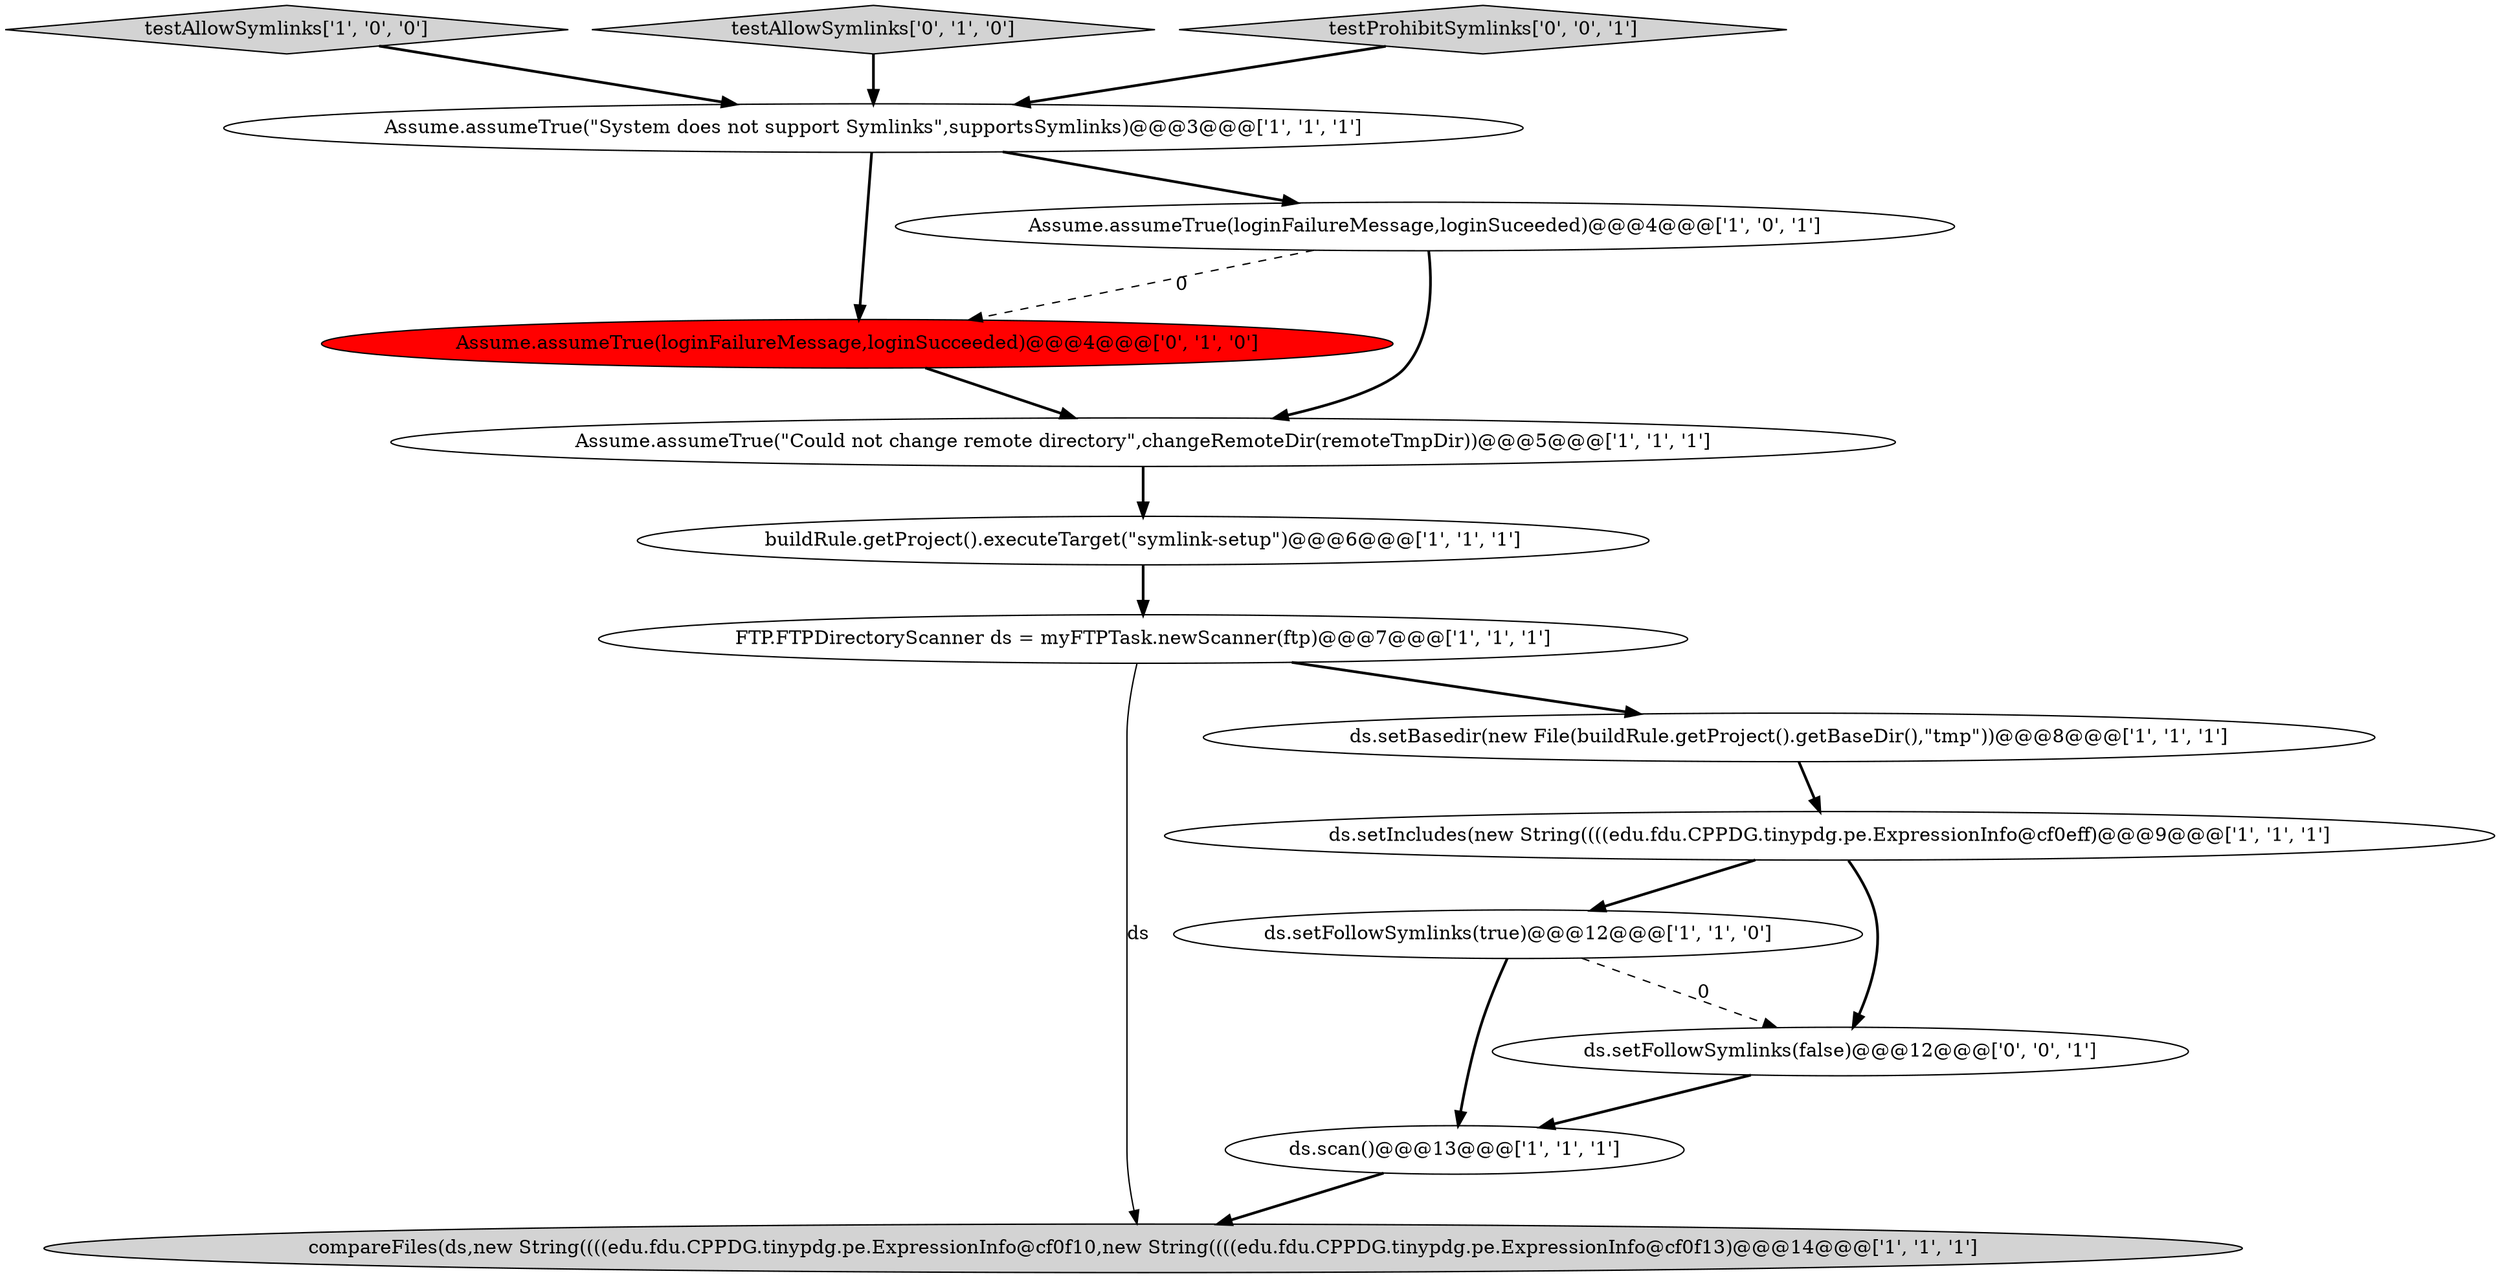 digraph {
5 [style = filled, label = "ds.setFollowSymlinks(true)@@@12@@@['1', '1', '0']", fillcolor = white, shape = ellipse image = "AAA0AAABBB1BBB"];
3 [style = filled, label = "ds.setIncludes(new String((((edu.fdu.CPPDG.tinypdg.pe.ExpressionInfo@cf0eff)@@@9@@@['1', '1', '1']", fillcolor = white, shape = ellipse image = "AAA0AAABBB1BBB"];
0 [style = filled, label = "buildRule.getProject().executeTarget(\"symlink-setup\")@@@6@@@['1', '1', '1']", fillcolor = white, shape = ellipse image = "AAA0AAABBB1BBB"];
7 [style = filled, label = "testAllowSymlinks['1', '0', '0']", fillcolor = lightgray, shape = diamond image = "AAA0AAABBB1BBB"];
10 [style = filled, label = "compareFiles(ds,new String((((edu.fdu.CPPDG.tinypdg.pe.ExpressionInfo@cf0f10,new String((((edu.fdu.CPPDG.tinypdg.pe.ExpressionInfo@cf0f13)@@@14@@@['1', '1', '1']", fillcolor = lightgray, shape = ellipse image = "AAA0AAABBB1BBB"];
12 [style = filled, label = "Assume.assumeTrue(loginFailureMessage,loginSucceeded)@@@4@@@['0', '1', '0']", fillcolor = red, shape = ellipse image = "AAA1AAABBB2BBB"];
1 [style = filled, label = "ds.setBasedir(new File(buildRule.getProject().getBaseDir(),\"tmp\"))@@@8@@@['1', '1', '1']", fillcolor = white, shape = ellipse image = "AAA0AAABBB1BBB"];
2 [style = filled, label = "ds.scan()@@@13@@@['1', '1', '1']", fillcolor = white, shape = ellipse image = "AAA0AAABBB1BBB"];
11 [style = filled, label = "testAllowSymlinks['0', '1', '0']", fillcolor = lightgray, shape = diamond image = "AAA0AAABBB2BBB"];
4 [style = filled, label = "FTP.FTPDirectoryScanner ds = myFTPTask.newScanner(ftp)@@@7@@@['1', '1', '1']", fillcolor = white, shape = ellipse image = "AAA0AAABBB1BBB"];
9 [style = filled, label = "Assume.assumeTrue(\"Could not change remote directory\",changeRemoteDir(remoteTmpDir))@@@5@@@['1', '1', '1']", fillcolor = white, shape = ellipse image = "AAA0AAABBB1BBB"];
13 [style = filled, label = "ds.setFollowSymlinks(false)@@@12@@@['0', '0', '1']", fillcolor = white, shape = ellipse image = "AAA0AAABBB3BBB"];
14 [style = filled, label = "testProhibitSymlinks['0', '0', '1']", fillcolor = lightgray, shape = diamond image = "AAA0AAABBB3BBB"];
8 [style = filled, label = "Assume.assumeTrue(loginFailureMessage,loginSuceeded)@@@4@@@['1', '0', '1']", fillcolor = white, shape = ellipse image = "AAA0AAABBB1BBB"];
6 [style = filled, label = "Assume.assumeTrue(\"System does not support Symlinks\",supportsSymlinks)@@@3@@@['1', '1', '1']", fillcolor = white, shape = ellipse image = "AAA0AAABBB1BBB"];
1->3 [style = bold, label=""];
3->13 [style = bold, label=""];
5->13 [style = dashed, label="0"];
5->2 [style = bold, label=""];
4->1 [style = bold, label=""];
3->5 [style = bold, label=""];
7->6 [style = bold, label=""];
8->12 [style = dashed, label="0"];
9->0 [style = bold, label=""];
13->2 [style = bold, label=""];
2->10 [style = bold, label=""];
0->4 [style = bold, label=""];
12->9 [style = bold, label=""];
14->6 [style = bold, label=""];
4->10 [style = solid, label="ds"];
6->8 [style = bold, label=""];
11->6 [style = bold, label=""];
8->9 [style = bold, label=""];
6->12 [style = bold, label=""];
}
